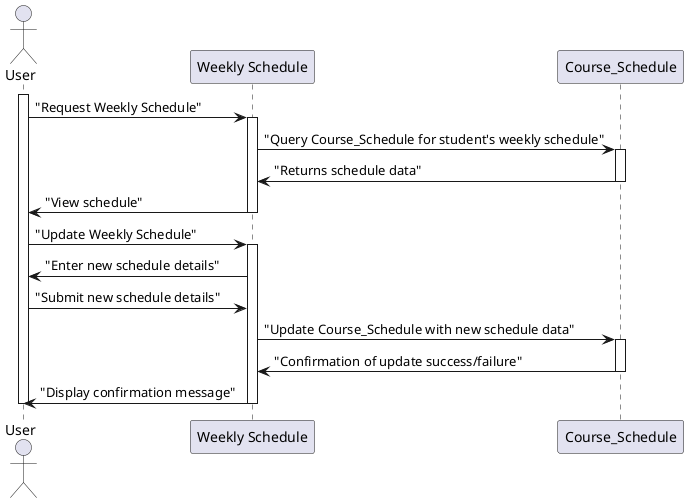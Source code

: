 @startuml "צפייה במערכת שעות"
Actor User
participant GUI as "Weekly Schedule"
participant Database_Course_Schedule as "Course_Schedule"

activate User
User->GUI: "Request Weekly Schedule"
activate GUI
GUI->Database_Course_Schedule: "Query Course_Schedule for student's weekly schedule"
activate Database_Course_Schedule
Database_Course_Schedule->GUI: "Returns schedule data"
deactivate Database_Course_Schedule
GUI->User: "View schedule"
deactivate GUI


User->GUI: "Update Weekly Schedule"
activate GUI
GUI->User: "Enter new schedule details"
User->GUI: "Submit new schedule details"
GUI->Database_Course_Schedule: "Update Course_Schedule with new schedule data"
activate Database_Course_Schedule
Database_Course_Schedule->GUI: "Confirmation of update success/failure"
deactivate Database_Course_Schedule
GUI->User: "Display confirmation message"
deactivate GUI
deactivate User
@enduml